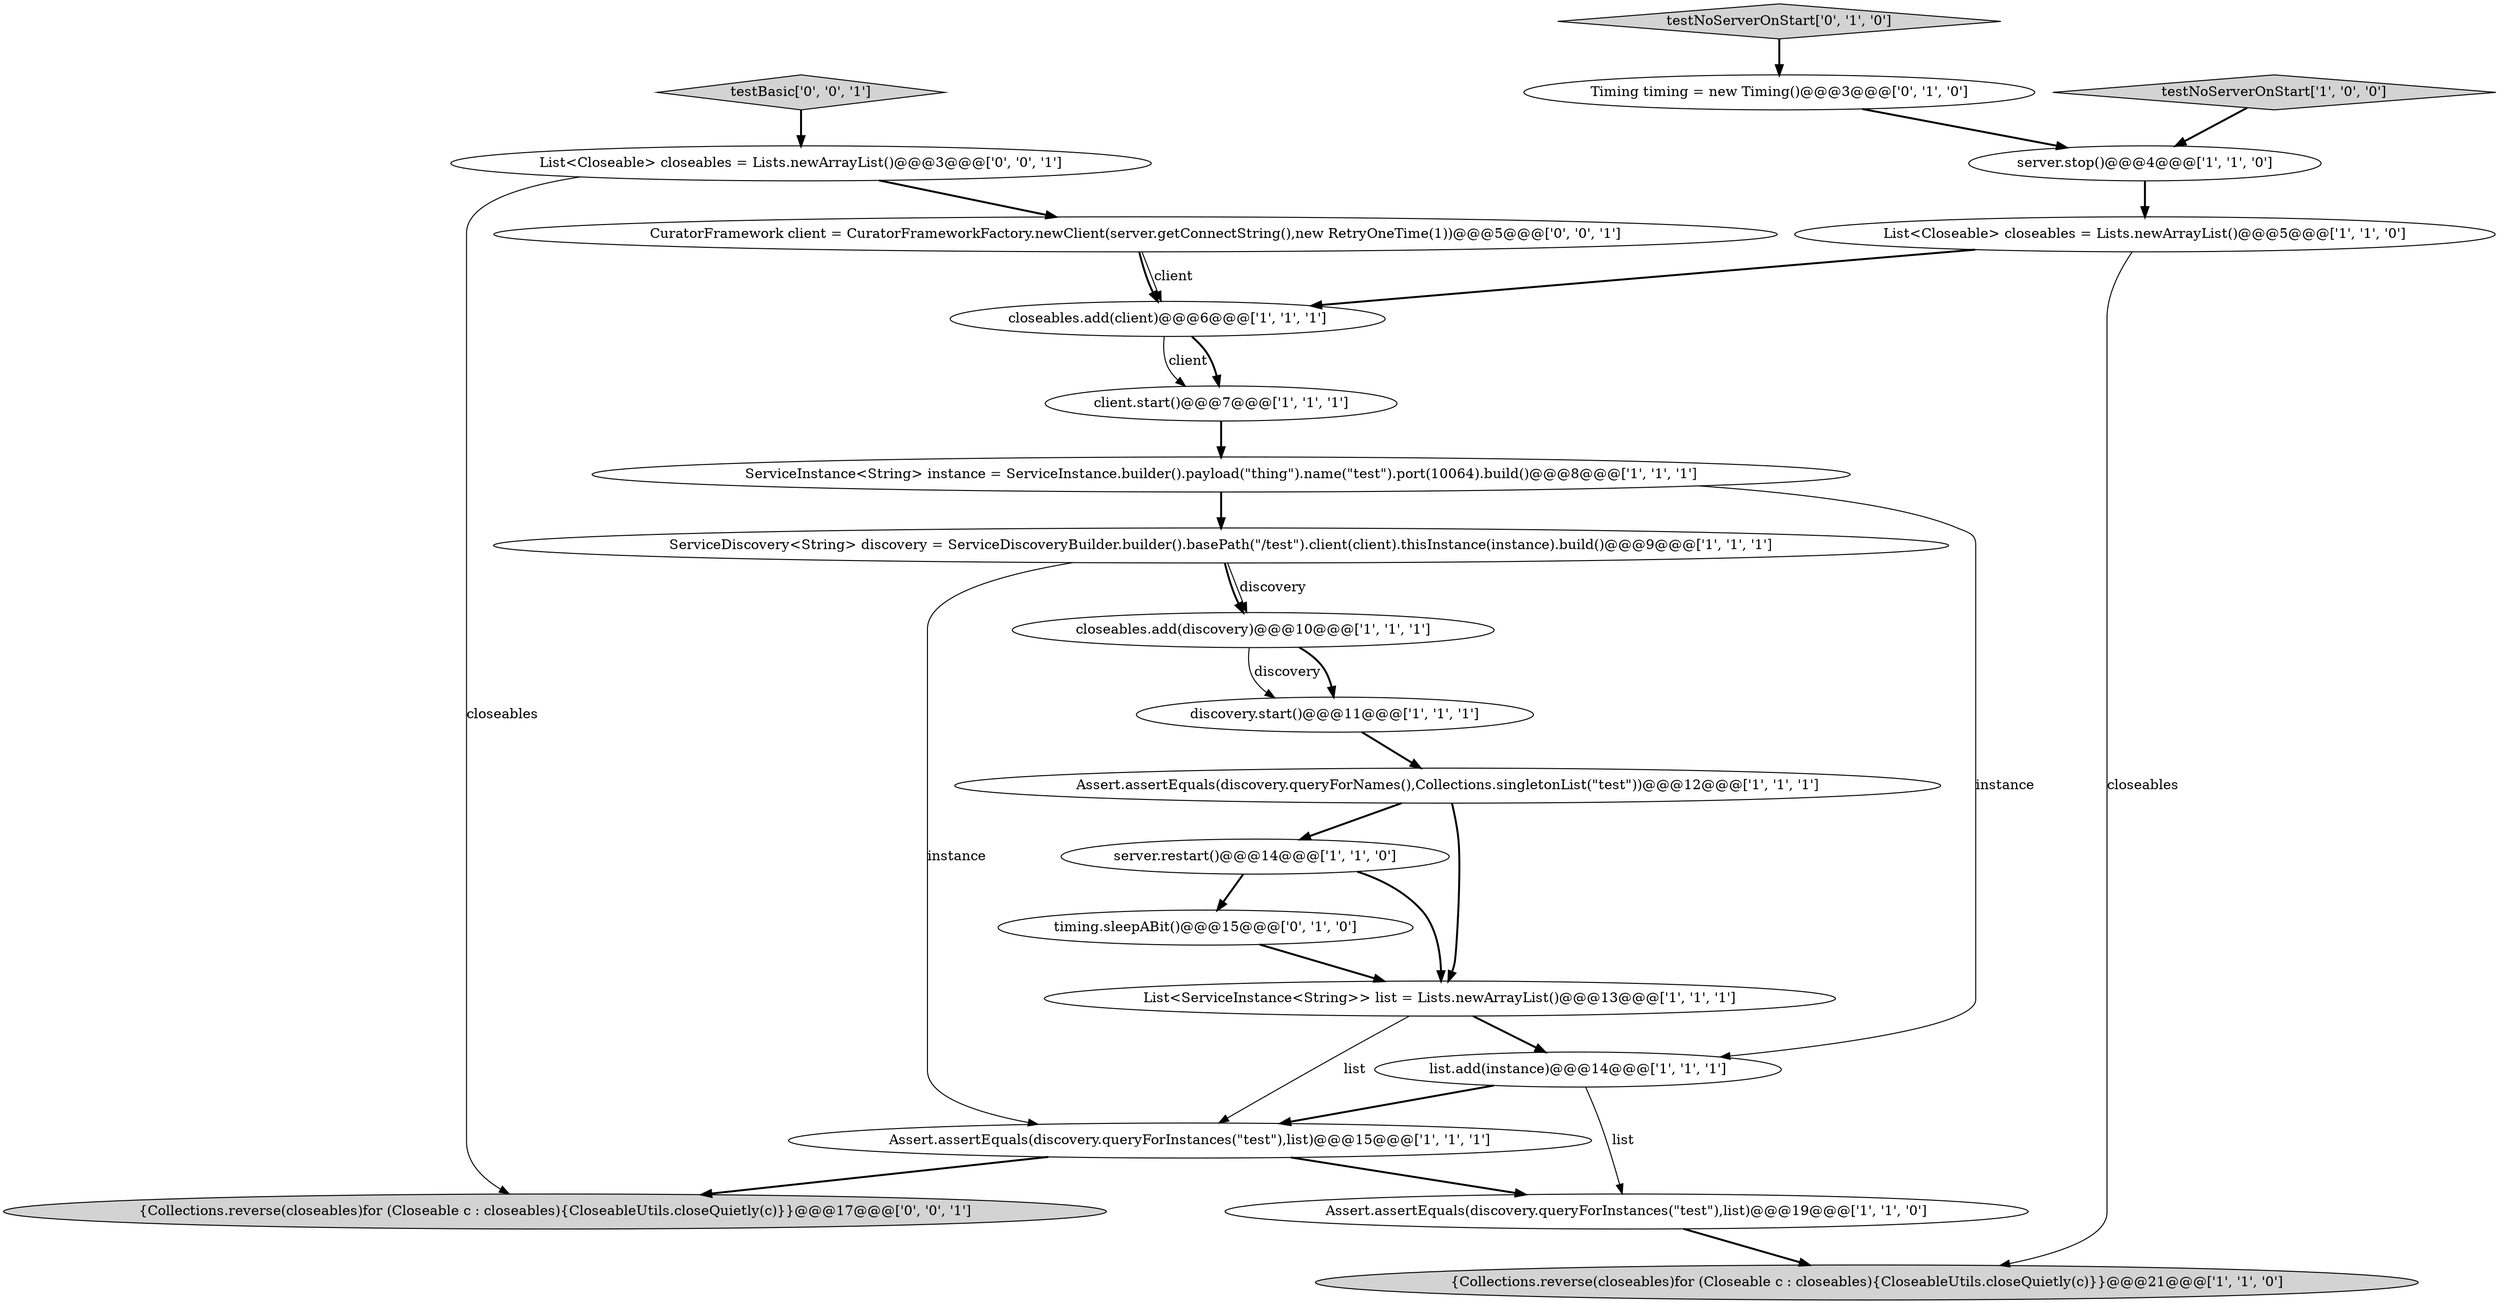 digraph {
4 [style = filled, label = "ServiceDiscovery<String> discovery = ServiceDiscoveryBuilder.builder().basePath(\"/test\").client(client).thisInstance(instance).build()@@@9@@@['1', '1', '1']", fillcolor = white, shape = ellipse image = "AAA0AAABBB1BBB"];
8 [style = filled, label = "Assert.assertEquals(discovery.queryForNames(),Collections.singletonList(\"test\"))@@@12@@@['1', '1', '1']", fillcolor = white, shape = ellipse image = "AAA0AAABBB1BBB"];
2 [style = filled, label = "{Collections.reverse(closeables)for (Closeable c : closeables){CloseableUtils.closeQuietly(c)}}@@@21@@@['1', '1', '0']", fillcolor = lightgray, shape = ellipse image = "AAA0AAABBB1BBB"];
18 [style = filled, label = "timing.sleepABit()@@@15@@@['0', '1', '0']", fillcolor = white, shape = ellipse image = "AAA1AAABBB2BBB"];
10 [style = filled, label = "client.start()@@@7@@@['1', '1', '1']", fillcolor = white, shape = ellipse image = "AAA0AAABBB1BBB"];
12 [style = filled, label = "server.restart()@@@14@@@['1', '1', '0']", fillcolor = white, shape = ellipse image = "AAA0AAABBB1BBB"];
1 [style = filled, label = "Assert.assertEquals(discovery.queryForInstances(\"test\"),list)@@@19@@@['1', '1', '0']", fillcolor = white, shape = ellipse image = "AAA0AAABBB1BBB"];
3 [style = filled, label = "List<ServiceInstance<String>> list = Lists.newArrayList()@@@13@@@['1', '1', '1']", fillcolor = white, shape = ellipse image = "AAA0AAABBB1BBB"];
16 [style = filled, label = "Timing timing = new Timing()@@@3@@@['0', '1', '0']", fillcolor = white, shape = ellipse image = "AAA1AAABBB2BBB"];
0 [style = filled, label = "Assert.assertEquals(discovery.queryForInstances(\"test\"),list)@@@15@@@['1', '1', '1']", fillcolor = white, shape = ellipse image = "AAA0AAABBB1BBB"];
11 [style = filled, label = "List<Closeable> closeables = Lists.newArrayList()@@@5@@@['1', '1', '0']", fillcolor = white, shape = ellipse image = "AAA0AAABBB1BBB"];
22 [style = filled, label = "List<Closeable> closeables = Lists.newArrayList()@@@3@@@['0', '0', '1']", fillcolor = white, shape = ellipse image = "AAA0AAABBB3BBB"];
7 [style = filled, label = "ServiceInstance<String> instance = ServiceInstance.builder().payload(\"thing\").name(\"test\").port(10064).build()@@@8@@@['1', '1', '1']", fillcolor = white, shape = ellipse image = "AAA0AAABBB1BBB"];
15 [style = filled, label = "closeables.add(client)@@@6@@@['1', '1', '1']", fillcolor = white, shape = ellipse image = "AAA0AAABBB1BBB"];
21 [style = filled, label = "{Collections.reverse(closeables)for (Closeable c : closeables){CloseableUtils.closeQuietly(c)}}@@@17@@@['0', '0', '1']", fillcolor = lightgray, shape = ellipse image = "AAA0AAABBB3BBB"];
17 [style = filled, label = "testNoServerOnStart['0', '1', '0']", fillcolor = lightgray, shape = diamond image = "AAA0AAABBB2BBB"];
6 [style = filled, label = "testNoServerOnStart['1', '0', '0']", fillcolor = lightgray, shape = diamond image = "AAA0AAABBB1BBB"];
20 [style = filled, label = "testBasic['0', '0', '1']", fillcolor = lightgray, shape = diamond image = "AAA0AAABBB3BBB"];
13 [style = filled, label = "discovery.start()@@@11@@@['1', '1', '1']", fillcolor = white, shape = ellipse image = "AAA0AAABBB1BBB"];
9 [style = filled, label = "list.add(instance)@@@14@@@['1', '1', '1']", fillcolor = white, shape = ellipse image = "AAA0AAABBB1BBB"];
19 [style = filled, label = "CuratorFramework client = CuratorFrameworkFactory.newClient(server.getConnectString(),new RetryOneTime(1))@@@5@@@['0', '0', '1']", fillcolor = white, shape = ellipse image = "AAA0AAABBB3BBB"];
5 [style = filled, label = "closeables.add(discovery)@@@10@@@['1', '1', '1']", fillcolor = white, shape = ellipse image = "AAA0AAABBB1BBB"];
14 [style = filled, label = "server.stop()@@@4@@@['1', '1', '0']", fillcolor = white, shape = ellipse image = "AAA0AAABBB1BBB"];
18->3 [style = bold, label=""];
22->19 [style = bold, label=""];
8->12 [style = bold, label=""];
11->2 [style = solid, label="closeables"];
5->13 [style = solid, label="discovery"];
4->5 [style = bold, label=""];
20->22 [style = bold, label=""];
19->15 [style = bold, label=""];
4->5 [style = solid, label="discovery"];
11->15 [style = bold, label=""];
9->0 [style = bold, label=""];
14->11 [style = bold, label=""];
9->1 [style = solid, label="list"];
0->1 [style = bold, label=""];
4->0 [style = solid, label="instance"];
5->13 [style = bold, label=""];
8->3 [style = bold, label=""];
22->21 [style = solid, label="closeables"];
19->15 [style = solid, label="client"];
10->7 [style = bold, label=""];
6->14 [style = bold, label=""];
7->4 [style = bold, label=""];
12->3 [style = bold, label=""];
7->9 [style = solid, label="instance"];
3->9 [style = bold, label=""];
16->14 [style = bold, label=""];
12->18 [style = bold, label=""];
0->21 [style = bold, label=""];
13->8 [style = bold, label=""];
17->16 [style = bold, label=""];
15->10 [style = solid, label="client"];
15->10 [style = bold, label=""];
1->2 [style = bold, label=""];
3->0 [style = solid, label="list"];
}
